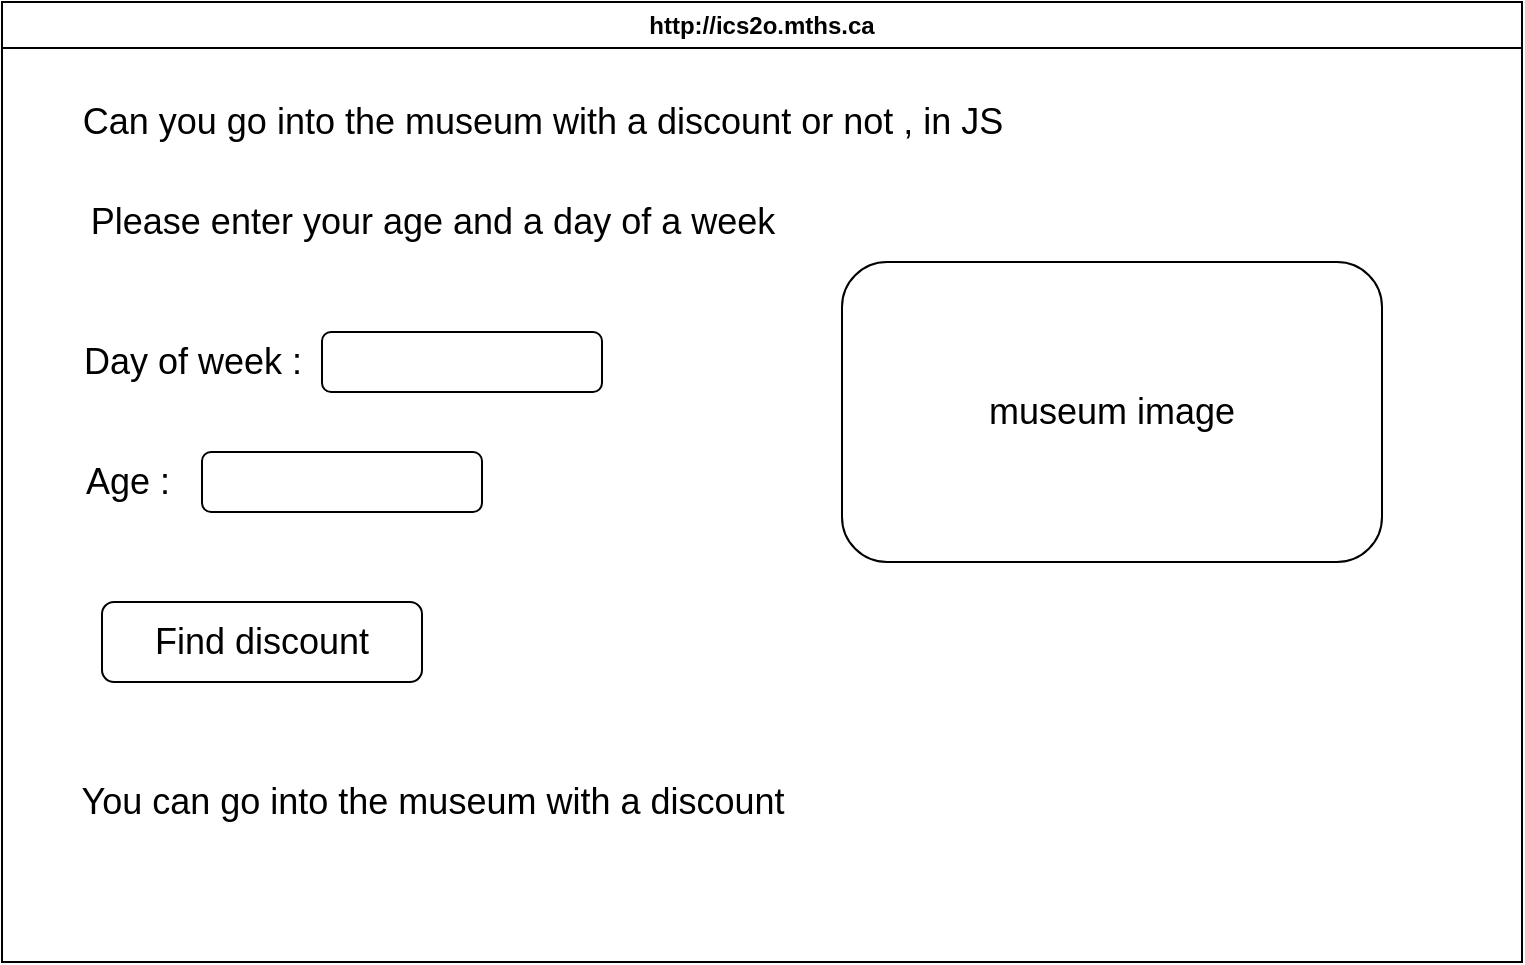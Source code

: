 <mxfile>
    <diagram id="HIP3nbAZw_EuaXWnEj3U" name="Page-1">
        <mxGraphModel dx="1326" dy="692" grid="1" gridSize="10" guides="1" tooltips="1" connect="1" arrows="1" fold="1" page="1" pageScale="1" pageWidth="850" pageHeight="1100" math="0" shadow="0">
            <root>
                <mxCell id="0"/>
                <mxCell id="1" parent="0"/>
                <mxCell id="7" value="http://ics2o.mths.ca" style="swimlane;whiteSpace=wrap;html=1;" parent="1" vertex="1">
                    <mxGeometry x="40" y="40" width="760" height="480" as="geometry"/>
                </mxCell>
                <mxCell id="9" value="Can you go into the museum with a discount or not , in JS" style="text;html=1;align=center;verticalAlign=middle;resizable=0;points=[];autosize=1;strokeColor=none;fillColor=none;fontSize=18;" vertex="1" parent="7">
                    <mxGeometry x="30" y="40" width="480" height="40" as="geometry"/>
                </mxCell>
                <mxCell id="10" value="Please enter your age and a day of a week" style="text;html=1;align=center;verticalAlign=middle;resizable=0;points=[];autosize=1;strokeColor=none;fillColor=none;fontSize=18;" vertex="1" parent="7">
                    <mxGeometry x="30" y="90" width="370" height="40" as="geometry"/>
                </mxCell>
                <mxCell id="11" value="Day of week :" style="text;html=1;align=center;verticalAlign=middle;resizable=0;points=[];autosize=1;strokeColor=none;fillColor=none;fontSize=18;" vertex="1" parent="7">
                    <mxGeometry x="30" y="160" width="130" height="40" as="geometry"/>
                </mxCell>
                <mxCell id="12" value="Age :&amp;nbsp;" style="text;html=1;align=center;verticalAlign=middle;resizable=0;points=[];autosize=1;strokeColor=none;fillColor=none;fontSize=18;" vertex="1" parent="7">
                    <mxGeometry x="30" y="220" width="70" height="40" as="geometry"/>
                </mxCell>
                <mxCell id="14" value="" style="rounded=1;whiteSpace=wrap;html=1;fontSize=18;" vertex="1" parent="7">
                    <mxGeometry x="160" y="165" width="140" height="30" as="geometry"/>
                </mxCell>
                <mxCell id="17" value="" style="rounded=1;whiteSpace=wrap;html=1;fontSize=18;" vertex="1" parent="7">
                    <mxGeometry x="100" y="225" width="140" height="30" as="geometry"/>
                </mxCell>
                <mxCell id="18" value="Find discount" style="rounded=1;whiteSpace=wrap;html=1;fontSize=18;" vertex="1" parent="7">
                    <mxGeometry x="50" y="300" width="160" height="40" as="geometry"/>
                </mxCell>
                <mxCell id="19" value="You can go into the museum with a discount" style="text;html=1;align=center;verticalAlign=middle;resizable=0;points=[];autosize=1;strokeColor=none;fillColor=none;fontSize=18;" vertex="1" parent="7">
                    <mxGeometry x="30" y="380" width="370" height="40" as="geometry"/>
                </mxCell>
                <mxCell id="20" value="museum image" style="rounded=1;whiteSpace=wrap;html=1;fontSize=18;" vertex="1" parent="7">
                    <mxGeometry x="420" y="130" width="270" height="150" as="geometry"/>
                </mxCell>
            </root>
        </mxGraphModel>
    </diagram>
</mxfile>